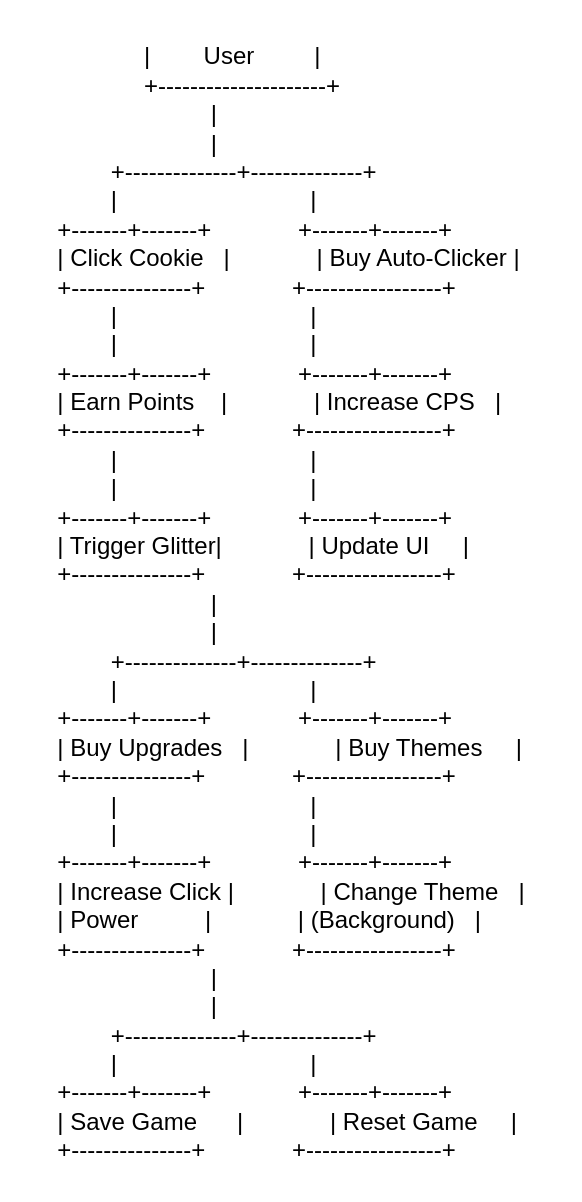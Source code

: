 <mxfile version="26.0.7">
  <diagram name="Page-1" id="nosafaZs65DYm59GpU_o">
    <mxGraphModel dx="1050" dy="621" grid="1" gridSize="10" guides="1" tooltips="1" connect="1" arrows="1" fold="1" page="1" pageScale="1" pageWidth="850" pageHeight="1100" math="0" shadow="0">
      <root>
        <mxCell id="0" />
        <mxCell id="1" parent="0" />
        <mxCell id="hNETNFPl7dG4gwqtruQy-1" value="&#xa;                     |        User         |&#xa;                     +---------------------+&#xa;                               |&#xa;                               |&#xa;                +--------------+--------------+&#xa;                |                             |&#xa;        +-------+-------+             +-------+-------+&#xa;        | Click Cookie   |             | Buy Auto-Clicker |&#xa;        +---------------+             +-----------------+&#xa;                |                             |&#xa;                |                             |&#xa;        +-------+-------+             +-------+-------+&#xa;        | Earn Points    |             | Increase CPS   |&#xa;        +---------------+             +-----------------+&#xa;                |                             |&#xa;                |                             |&#xa;        +-------+-------+             +-------+-------+&#xa;        | Trigger Glitter|             | Update UI     |&#xa;        +---------------+             +-----------------+&#xa;                               |&#xa;                               |&#xa;                +--------------+--------------+&#xa;                |                             |&#xa;        +-------+-------+             +-------+-------+&#xa;        | Buy Upgrades   |             | Buy Themes     |&#xa;        +---------------+             +-----------------+&#xa;                |                             |&#xa;                |                             |&#xa;        +-------+-------+             +-------+-------+&#xa;        | Increase Click |             | Change Theme   |&#xa;        | Power          |             | (Background)   |&#xa;        +---------------+             +-----------------+&#xa;                               |&#xa;                               |&#xa;                +--------------+--------------+&#xa;                |                             |&#xa;        +-------+-------+             +-------+-------+&#xa;        | Save Game      |             | Reset Game     |&#xa;        +---------------+             +-----------------+" style="text;whiteSpace=wrap;" vertex="1" parent="1">
          <mxGeometry x="340" y="240" width="290" height="600" as="geometry" />
        </mxCell>
      </root>
    </mxGraphModel>
  </diagram>
</mxfile>
